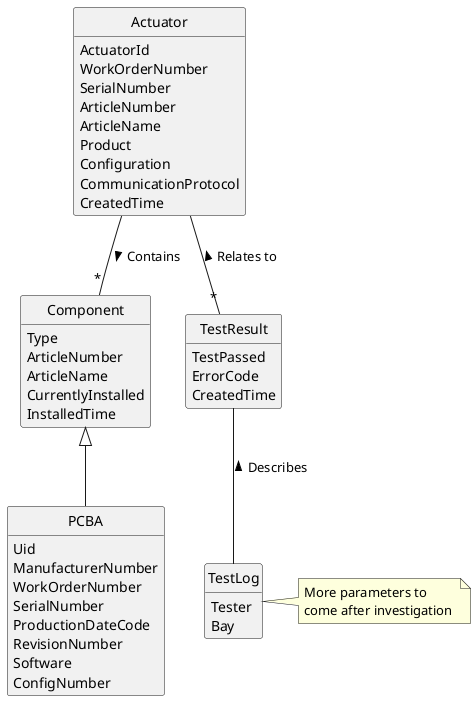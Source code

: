 ﻿@startuml
class Actuator {
    ActuatorId
    WorkOrderNumber
    SerialNumber
    ArticleNumber
    ArticleName
    Product
    Configuration
    CommunicationProtocol
    CreatedTime
}

class Component{
   Type
   ArticleNumber
   ArticleName
   CurrentlyInstalled
   InstalledTime
}

class PCBA {
    Uid
    ManufacturerNumber
    WorkOrderNumber
    SerialNumber
    ProductionDateCode
    RevisionNumber
    Software
    ConfigNumber
}

class TestResult {
    TestPassed
    ErrorCode
    CreatedTime
}

class TestLog {
    Tester
    Bay
} 
note right 
More parameters to 
come after investigation 
end note


Actuator --"*" Component : Contains >

Actuator --"*" TestResult : Relates to <

TestResult -- TestLog : Describes <
Component <|-- PCBA

hide circle
hide methods
@enduml